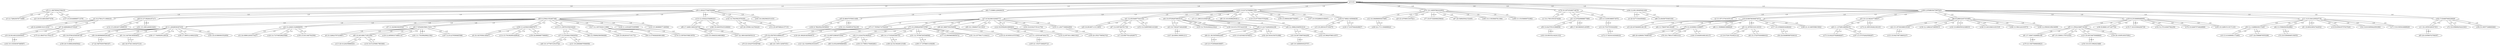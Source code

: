 graph {
n0 [label="n0 (0.0)"];
n1 [label="n1 (14.178515553474426)"];
n2 [label="n2 (13.357137441635132)"];
n3 [label="n3 (19.572917819023132)"];
n4 [label="n4 (20.52771544456482)"];
n5 [label="n5 (12.728025078773499)"];
n6 [label="n6 (10.326623797416687)"];
n7 [label="n7 (22.548794507980347)"];
n8 [label="n8 (16.18276584148407)"];
n9 [label="n9 (11.24048936367035)"];
n10 [label="n10 (13.414406061172485)"];
n11 [label="n11 (16.16550326347351)"];
n12 [label="n12 (16.384896993637085)"];
n13 [label="n13 (11.125351667404175)"];
n14 [label="n14 (16.75337553024292)"];
n15 [label="n15 (19.29034197330475)"];
n16 [label="n16 (16.06735897064209)"];
n17 [label="n17 (18.958778142929077)"];
n18 [label="n18 (8.906769394874573)"];
n19 [label="n19 (16.941463232040405)"];
n20 [label="n20 (23.25769031047821)"];
n21 [label="n21 (14.095725893974304)"];
n22 [label="n22 (15.197304368019104)"];
n23 [label="n23 (19.531460165977478)"];
n24 [label="n24 (12.262813329696655)"];
n25 [label="n25 (20.355961322784424)"];
n26 [label="n26 (8.420688152313232)"];
n27 [label="n27 (6.542380332946777)"];
n28 [label="n28 (11.127408146858215)"];
n29 [label="n29 (16.691867113113403)"];
n30 [label="n30 (13.23243761062622)"];
n31 [label="n31 (6.275612711906433)"];
n32 [label="n32 (24.089812636375427)"];
n33 [label="n33 (20.047464609146118)"];
n34 [label="n34 (23.57295846939087)"];
n35 [label="n35 (11.490785002708435)"];
n36 [label="n36 (13.221722602844238)"];
n37 [label="n37 (13.531944155693054)"];
n38 [label="n38 (16.282281637191772)"];
n39 [label="n39 (1.6042377948760986)"];
n40 [label="n40 (19.32680654525757)"];
n41 [label="n41 (12.853546977043152)"];
n42 [label="n42 (20.974411845207214)"];
n43 [label="n43 (16.736320734024048)"];
n44 [label="n44 (10.670392870903015)"];
n45 [label="n45 (8.460470795631409)"];
n46 [label="n46 (16.147794723510742)"];
n47 [label="n47 (8.448848843574524)"];
n48 [label="n48 (9.127158284187317)"];
n49 [label="n49 (12.396823048591614)"];
n50 [label="n50 (12.132888436317444)"];
n51 [label="n51 (12.676269888877869)"];
n52 [label="n52 (16.870632529258728)"];
n53 [label="n53 (10.121362447738647)"];
n54 [label="n54 (24.644885897636414)"];
n55 [label="n55 (13.323853969573975)"];
n56 [label="n56 (18.66096806526184)"];
n57 [label="n57 (11.8230619430542)"];
n58 [label="n58 (14.622705101966858)"];
n59 [label="n59 (13.574928283691406)"];
n60 [label="n60 (12.558082580566406)"];
n61 [label="n61 (14.144708156585693)"];
n62 [label="n62 (13.55884563922882)"];
n63 [label="n63 (7.854406356811523)"];
n64 [label="n64 (13.76605749130249)"];
n65 [label="n65 (20.418566703796387)"];
n66 [label="n66 (20.429609179496765)"];
n67 [label="n67 (14.0387464761734)"];
n68 [label="n68 (14.65220856666565)"];
n69 [label="n69 (4.255621552467346)"];
n70 [label="n70 (23.43425703048706)"];
n71 [label="n71 (11.28933310508728)"];
n72 [label="n72 (16.059808254241943)"];
n73 [label="n73 (17.705562710762024)"];
n74 [label="n74 (19.535648465156555)"];
n75 [label="n75 (10.256962656974792)"];
n76 [label="n76 (22.050795316696167)"];
n77 [label="n77 (19.871926069259644)"];
n78 [label="n78 (18.178614735603333)"];
n79 [label="n79 (14.323099613189697)"];
n80 [label="n80 (10.161450982093811)"];
n81 [label="n81 (17.349471926689148)"];
n82 [label="n82 (24.13051128387451)"];
n83 [label="n83 (31.572079300880432)"];
n84 [label="n84 (21.36150550842285)"];
n85 [label="n85 (10.401496171951294)"];
n86 [label="n86 (11.509866833686829)"];
n87 [label="n87 (20.548925042152405)"];
n88 [label="n88 (17.801960945129395)"];
n89 [label="n89 (14.60458755493164)"];
n90 [label="n90 (9.266032457351685)"];
n91 [label="n91 (18.883236527442932)"];
n92 [label="n92 (7.039881229400635)"];
n93 [label="n93 (12.387803316116333)"];
n94 [label="n94 (14.117335200309753)"];
n95 [label="n95 (11.050223469734192)"];
n96 [label="n96 (17.446813464164734)"];
n97 [label="n97 (15.339001178741455)"];
n98 [label="n98 (20.36887550354004)"];
n99 [label="n99 (16.139480471611023)"];
n100 [label="n100 (6.25338089466095)"];
n101 [label="n101 (12.767667293548584)"];
n102 [label="n102 (18.59629786014557)"];
n103 [label="n103 (15.02538251876831)"];
n104 [label="n104 (15.799931764602661)"];
n105 [label="n105 (21.19167184829712)"];
n106 [label="n106 (8.666611671447754)"];
n107 [label="n107 (24.55668878555298)"];
n108 [label="n108 (13.223920106887817)"];
n109 [label="n109 (20.35527789592743)"];
n110 [label="n110 (12.454422354698181)"];
n111 [label="n111 (4.513441205024719)"];
n112 [label="n112 (25.69708824157715)"];
n113 [label="n113 (20.41220259666443)"];
n114 [label="n114 (15.791092991828918)"];
n115 [label="n115 (11.258793354034424)"];
n116 [label="n116 (18.512558817863464)"];
n117 [label="n117 (19.335660934448242)"];
n118 [label="n118 (8.950435757637024)"];
n119 [label="n119 (15.67755937576294)"];
n120 [label="n120 (20.360281825065613)"];
n121 [label="n121 (22.332095623016357)"];
n122 [label="n122 (9.835920810699463)"];
n123 [label="n123 (16.491546750068665)"];
n124 [label="n124 (16.81923735141754)"];
n125 [label="n125 (14.701043844223022)"];
n126 [label="n126 (14.733746528625488)"];
n127 [label="n127 (12.10074520111084)"];
n128 [label="n128 (11.419328570365906)"];
n129 [label="n129 (17.81979262828827)"];
n130 [label="n130 (21.815450310707092)"];
n131 [label="n131 (19.208468079566956)"];
n132 [label="n132 (15.438164710998535)"];
n133 [label="n133 (19.942749738693237)"];
n134 [label="n134 (12.957301139831543)"];
n135 [label="n135 (7.341433644294739)"];
n136 [label="n136 (20.18395185470581)"];
n137 [label="n137 (15.834488868713379)"];
n138 [label="n138 (12.126623272895813)"];
n139 [label="n139 (12.695693373680115)"];
n140 [label="n140 (10.689455032348633)"];
n141 [label="n141 (6.8103859424591064)"];
n142 [label="n142 (14.76435923576355)"];
n143 [label="n143 (15.360889077186584)"];
n144 [label="n144 (19.103049397468567)"];
n145 [label="n145 (3.0107327699661255)"];
n146 [label="n146 (15.644091606140137)"];
n147 [label="n147 (26.80941390991211)"];
n148 [label="n148 (13.443184614181519)"];
n149 [label="n149 (16.015137672424316)"];
n150 [label="n150 (15.990043997764587)"];
n151 [label="n151 (10.146597862243652)"];
n152 [label="n152 (12.372140407562256)"];
n153 [label="n153 (14.529955983161926)"];
n154 [label="n154 (18.43313992023468)"];
n155 [label="n155 (11.20477306842804)"];
n156 [label="n156 (20.514966249465942)"];
n157 [label="n157 (10.535289645195007)"];
n158 [label="n158 (24.89068877696991)"];
n159 [label="n159 (15.8313467502594)"];
n160 [label="n160 (14.115039467811584)"];
n161 [label="n161 (11.754399299621582)"];
n162 [label="n162 (7.834687948226929)"];
n163 [label="n163 (18.000352144241333)"];
n164 [label="n164 (9.746821165084839)"];
n165 [label="n165 (19.344625234603882)"];
n166 [label="n166 (18.284555435180664)"];
n167 [label="n167 (22.369102835655212)"];
n168 [label="n168 (9.786209225654602)"];
n169 [label="n169 (22.17111384868622)"];
n170 [label="n170 (21.93675696849823)"];
n171 [label="n171 (5.913505434989929)"];
n172 [label="n172 (17.84343183040619)"];
n173 [label="n173 (14.642257928848267)"];
n174 [label="n174 (21.695330262184143)"];
n175 [label="n175 (21.98457431793213)"];
n176 [label="n176 (10.626075744628906)"];
n177 [label="n177 (12.90056836605072)"];
n178 [label="n178 (10.307535290718079)"];
n179 [label="n179 (13.587654709815979)"];
n180 [label="n180 (17.74409294128418)"];
n181 [label="n181 (15.16812264919281)"];
n182 [label="n182 (9.190577268600464)"];
n183 [label="n183 (16.43825602531433)"];
n184 [label="n184 (12.801190495491028)"];
n185 [label="n185 (17.080512166023254)"];
n186 [label="n186 (22.52149248123169)"];
n187 [label="n187 (12.612278580665588)"];
n188 [label="n188 (13.5841224193573)"];
n189 [label="n189 (2.8548630475997925)"];
n190 [label="n190 (17.35788631439209)"];
n191 [label="n191 (14.337784171104431)"];
n192 [label="n192 (20.54343354701996)"];
n193 [label="n193 (18.433860063552856)"];
n194 [label="n194 (10.154499530792236)"];
n195 [label="n195 (19.328915119171143)"];
n196 [label="n196 (13.153356909751892)"];
n197 [label="n197 (13.574702620506287)"];
n198 [label="n198 (21.411665558815002)"];
n199 [label="n199 (12.058363199234009)"];
n0 -- n178 [weight=1.0 label=1.0];
n0 -- n184 [weight=1.0 label=1.0];
n0 -- n0 [weight=1.0 label=1.0];
n0 -- n151 [weight=1.0 label=1.0];
n0 -- n35 [weight=1.0 label=1.0];
n0 -- n39 [weight=1.0 label=1.0];
n0 -- n92 [weight=1.0 label=1.0];
n0 -- n145 [weight=1.0 label=1.0];
n0 -- n0 [weight=1.0 label=1.0];
n0 -- n189 [weight=1.0 label=1.0];
n1 -- n178 [weight=1.0 label=1.0];
n2 -- n189 [weight=1.0 label=1.0];
n3 -- n93 [weight=1.0 label=1.0];
n4 -- n184 [weight=1.0 label=1.0];
n5 -- n35 [weight=1.0 label=1.0];
n6 -- n63 [weight=1.0 label=1.0];
n7 -- n56 [weight=1.0 label=1.0];
n8 -- n108 [weight=1.0 label=1.0];
n9 -- n185 [weight=1.0 label=1.0];
n9 -- n180 [weight=1.0 label=1.0];
n9 -- n56 [weight=1.0 label=1.0];
n9 -- n193 [weight=1.0 label=1.0];
n9 -- n61 [weight=1.0 label=1.0];
n9 -- n52 [weight=1.0 label=1.0];
n9 -- n69 [weight=1.0 label=1.0];
n10 -- n50 [weight=1.0 label=1.0];
n11 -- n162 [weight=1.0 label=1.0];
n11 -- n65 [weight=1.0 label=1.0];
n12 -- n169 [weight=1.0 label=1.0];
n12 -- n151 [weight=1.0 label=1.0];
n13 -- n122 [weight=1.0 label=1.0];
n13 -- n105 [weight=1.0 label=1.0];
n14 -- n172 [weight=1.0 label=1.0];
n14 -- n55 [weight=1.0 label=1.0];
n15 -- n164 [weight=1.0 label=1.0];
n16 -- n40 [weight=1.0 label=1.0];
n16 -- n49 [weight=1.0 label=1.0];
n17 -- n67 [weight=1.0 label=1.0];
n18 -- n93 [weight=1.0 label=1.0];
n18 -- n64 [weight=1.0 label=1.0];
n18 -- n86 [weight=1.0 label=1.0];
n18 -- n198 [weight=1.0 label=1.0];
n18 -- n189 [weight=1.0 label=1.0];
n18 -- n79 [weight=1.0 label=1.0];
n18 -- n117 [weight=1.0 label=1.0];
n18 -- n33 [weight=1.0 label=1.0];
n19 -- n144 [weight=1.0 label=1.0];
n19 -- n47 [weight=1.0 label=1.0];
n20 -- n151 [weight=1.0 label=1.0];
n21 -- n75 [weight=1.0 label=1.0];
n21 -- n121 [weight=1.0 label=1.0];
n22 -- n133 [weight=1.0 label=1.0];
n22 -- n90 [weight=1.0 label=1.0];
n23 -- n35 [weight=1.0 label=1.0];
n24 -- n69 [weight=1.0 label=1.0];
n24 -- n32 [weight=1.0 label=1.0];
n24 -- n126 [weight=1.0 label=1.0];
n24 -- n159 [weight=1.0 label=1.0];
n25 -- n142 [weight=1.0 label=1.0];
n26 -- n31 [weight=1.0 label=1.0];
n27 -- n124 [weight=1.0 label=1.0];
n27 -- n99 [weight=1.0 label=1.0];
n27 -- n122 [weight=1.0 label=1.0];
n27 -- n145 [weight=1.0 label=1.0];
n27 -- n73 [weight=1.0 label=1.0];
n27 -- n155 [weight=1.0 label=1.0];
n27 -- n98 [weight=1.0 label=1.0];
n27 -- n75 [weight=1.0 label=1.0];
n28 -- n197 [weight=1.0 label=1.0];
n28 -- n173 [weight=1.0 label=1.0];
n28 -- n53 [weight=1.0 label=1.0];
n29 -- n41 [weight=1.0 label=1.0];
n30 -- n75 [weight=1.0 label=1.0];
n30 -- n104 [weight=1.0 label=1.0];
n30 -- n68 [weight=1.0 label=1.0];
n31 -- n39 [weight=1.0 label=1.0];
n31 -- n26 [weight=1.0 label=1.0];
n31 -- n47 [weight=1.0 label=1.0];
n32 -- n24 [weight=1.0 label=1.0];
n33 -- n18 [weight=1.0 label=1.0];
n34 -- n84 [weight=1.0 label=1.0];
n35 -- n23 [weight=1.0 label=1.0];
n35 -- n0 [weight=1.0 label=1.0];
n35 -- n137 [weight=1.0 label=1.0];
n35 -- n5 [weight=1.0 label=1.0];
n36 -- n71 [weight=1.0 label=1.0];
n36 -- n192 [weight=1.0 label=1.0];
n36 -- n103 [weight=1.0 label=1.0];
n36 -- n84 [weight=1.0 label=1.0];
n37 -- n115 [weight=1.0 label=1.0];
n37 -- n46 [weight=1.0 label=1.0];
n37 -- n131 [weight=1.0 label=1.0];
n38 -- n127 [weight=1.0 label=1.0];
n39 -- n0 [weight=1.0 label=1.0];
n39 -- n183 [weight=1.0 label=1.0];
n39 -- n69 [weight=1.0 label=1.0];
n39 -- n48 [weight=1.0 label=1.0];
n39 -- n31 [weight=1.0 label=1.0];
n39 -- n110 [weight=1.0 label=1.0];
n39 -- n142 [weight=1.0 label=1.0];
n40 -- n16 [weight=1.0 label=1.0];
n41 -- n29 [weight=1.0 label=1.0];
n41 -- n145 [weight=1.0 label=1.0];
n41 -- n67 [weight=1.0 label=1.0];
n41 -- n153 [weight=1.0 label=1.0];
n42 -- n61 [weight=1.0 label=1.0];
n43 -- n44 [weight=1.0 label=1.0];
n43 -- n147 [weight=1.0 label=1.0];
n44 -- n43 [weight=1.0 label=1.0];
n44 -- n145 [weight=1.0 label=1.0];
n44 -- n149 [weight=1.0 label=1.0];
n44 -- n125 [weight=1.0 label=1.0];
n45 -- n168 [weight=1.0 label=1.0];
n45 -- n92 [weight=1.0 label=1.0];
n45 -- n194 [weight=1.0 label=1.0];
n46 -- n37 [weight=1.0 label=1.0];
n47 -- n31 [weight=1.0 label=1.0];
n47 -- n175 [weight=1.0 label=1.0];
n47 -- n19 [weight=1.0 label=1.0];
n48 -- n39 [weight=1.0 label=1.0];
n48 -- n181 [weight=1.0 label=1.0];
n48 -- n132 [weight=1.0 label=1.0];
n49 -- n102 [weight=1.0 label=1.0];
n49 -- n71 [weight=1.0 label=1.0];
n49 -- n16 [weight=1.0 label=1.0];
n50 -- n10 [weight=1.0 label=1.0];
n50 -- n111 [weight=1.0 label=1.0];
n50 -- n107 [weight=1.0 label=1.0];
n51 -- n178 [weight=1.0 label=1.0];
n51 -- n58 [weight=1.0 label=1.0];
n51 -- n88 [weight=1.0 label=1.0];
n52 -- n156 [weight=1.0 label=1.0];
n52 -- n9 [weight=1.0 label=1.0];
n53 -- n28 [weight=1.0 label=1.0];
n53 -- n189 [weight=1.0 label=1.0];
n53 -- n174 [weight=1.0 label=1.0];
n54 -- n117 [weight=1.0 label=1.0];
n55 -- n178 [weight=1.0 label=1.0];
n55 -- n14 [weight=1.0 label=1.0];
n56 -- n7 [weight=1.0 label=1.0];
n56 -- n9 [weight=1.0 label=1.0];
n57 -- n69 [weight=1.0 label=1.0];
n58 -- n51 [weight=1.0 label=1.0];
n58 -- n163 [weight=1.0 label=1.0];
n59 -- n127 [weight=1.0 label=1.0];
n60 -- n115 [weight=1.0 label=1.0];
n61 -- n9 [weight=1.0 label=1.0];
n61 -- n42 [weight=1.0 label=1.0];
n62 -- n111 [weight=1.0 label=1.0];
n62 -- n74 [weight=1.0 label=1.0];
n63 -- n139 [weight=1.0 label=1.0];
n63 -- n69 [weight=1.0 label=1.0];
n63 -- n6 [weight=1.0 label=1.0];
n63 -- n161 [weight=1.0 label=1.0];
n63 -- n85 [weight=1.0 label=1.0];
n63 -- n187 [weight=1.0 label=1.0];
n64 -- n18 [weight=1.0 label=1.0];
n65 -- n11 [weight=1.0 label=1.0];
n66 -- n79 [weight=1.0 label=1.0];
n67 -- n17 [weight=1.0 label=1.0];
n67 -- n41 [weight=1.0 label=1.0];
n68 -- n30 [weight=1.0 label=1.0];
n69 -- n108 [weight=1.0 label=1.0];
n69 -- n128 [weight=1.0 label=1.0];
n69 -- n9 [weight=1.0 label=1.0];
n69 -- n39 [weight=1.0 label=1.0];
n69 -- n127 [weight=1.0 label=1.0];
n69 -- n63 [weight=1.0 label=1.0];
n69 -- n57 [weight=1.0 label=1.0];
n69 -- n143 [weight=1.0 label=1.0];
n69 -- n24 [weight=1.0 label=1.0];
n69 -- n115 [weight=1.0 label=1.0];
n70 -- n76 [weight=1.0 label=1.0];
n71 -- n49 [weight=1.0 label=1.0];
n71 -- n36 [weight=1.0 label=1.0];
n71 -- n145 [weight=1.0 label=1.0];
n72 -- n162 [weight=1.0 label=1.0];
n73 -- n120 [weight=1.0 label=1.0];
n73 -- n27 [weight=1.0 label=1.0];
n73 -- n76 [weight=1.0 label=1.0];
n74 -- n62 [weight=1.0 label=1.0];
n75 -- n30 [weight=1.0 label=1.0];
n75 -- n94 [weight=1.0 label=1.0];
n75 -- n101 [weight=1.0 label=1.0];
n75 -- n21 [weight=1.0 label=1.0];
n75 -- n191 [weight=1.0 label=1.0];
n75 -- n27 [weight=1.0 label=1.0];
n75 -- n177 [weight=1.0 label=1.0];
n76 -- n82 [weight=1.0 label=1.0];
n76 -- n70 [weight=1.0 label=1.0];
n76 -- n73 [weight=1.0 label=1.0];
n77 -- n151 [weight=1.0 label=1.0];
n78 -- n79 [weight=1.0 label=1.0];
n79 -- n78 [weight=1.0 label=1.0];
n79 -- n66 [weight=1.0 label=1.0];
n79 -- n146 [weight=1.0 label=1.0];
n79 -- n18 [weight=1.0 label=1.0];
n80 -- n145 [weight=1.0 label=1.0];
n81 -- n95 [weight=1.0 label=1.0];
n81 -- n170 [weight=1.0 label=1.0];
n82 -- n76 [weight=1.0 label=1.0];
n83 -- n93 [weight=1.0 label=1.0];
n84 -- n36 [weight=1.0 label=1.0];
n84 -- n34 [weight=1.0 label=1.0];
n85 -- n63 [weight=1.0 label=1.0];
n85 -- n116 [weight=1.0 label=1.0];
n85 -- n113 [weight=1.0 label=1.0];
n86 -- n18 [weight=1.0 label=1.0];
n87 -- n151 [weight=1.0 label=1.0];
n88 -- n51 [weight=1.0 label=1.0];
n89 -- n184 [weight=1.0 label=1.0];
n90 -- n22 [weight=1.0 label=1.0];
n90 -- n189 [weight=1.0 label=1.0];
n90 -- n199 [weight=1.0 label=1.0];
n90 -- n188 [weight=1.0 label=1.0];
n90 -- n138 [weight=1.0 label=1.0];
n90 -- n140 [weight=1.0 label=1.0];
n90 -- n148 [weight=1.0 label=1.0];
n91 -- n111 [weight=1.0 label=1.0];
n92 -- n0 [weight=1.0 label=1.0];
n92 -- n45 [weight=1.0 label=1.0];
n93 -- n3 [weight=1.0 label=1.0];
n93 -- n83 [weight=1.0 label=1.0];
n93 -- n18 [weight=1.0 label=1.0];
n94 -- n186 [weight=1.0 label=1.0];
n94 -- n75 [weight=1.0 label=1.0];
n95 -- n100 [weight=1.0 label=1.0];
n95 -- n123 [weight=1.0 label=1.0];
n95 -- n81 [weight=1.0 label=1.0];
n95 -- n136 [weight=1.0 label=1.0];
n95 -- n97 [weight=1.0 label=1.0];
n96 -- n110 [weight=1.0 label=1.0];
n96 -- n167 [weight=1.0 label=1.0];
n96 -- n165 [weight=1.0 label=1.0];
n97 -- n95 [weight=1.0 label=1.0];
n98 -- n130 [weight=1.0 label=1.0];
n98 -- n27 [weight=1.0 label=1.0];
n99 -- n27 [weight=1.0 label=1.0];
n100 -- n195 [weight=1.0 label=1.0];
n100 -- n106 [weight=1.0 label=1.0];
n100 -- n189 [weight=1.0 label=1.0];
n100 -- n152 [weight=1.0 label=1.0];
n100 -- n95 [weight=1.0 label=1.0];
n100 -- n135 [weight=1.0 label=1.0];
n100 -- n176 [weight=1.0 label=1.0];
n101 -- n190 [weight=1.0 label=1.0];
n101 -- n75 [weight=1.0 label=1.0];
n102 -- n49 [weight=1.0 label=1.0];
n103 -- n36 [weight=1.0 label=1.0];
n104 -- n30 [weight=1.0 label=1.0];
n105 -- n13 [weight=1.0 label=1.0];
n106 -- n100 [weight=1.0 label=1.0];
n107 -- n50 [weight=1.0 label=1.0];
n108 -- n8 [weight=1.0 label=1.0];
n108 -- n69 [weight=1.0 label=1.0];
n108 -- n158 [weight=1.0 label=1.0];
n108 -- n114 [weight=1.0 label=1.0];
n109 -- n155 [weight=1.0 label=1.0];
n110 -- n39 [weight=1.0 label=1.0];
n110 -- n166 [weight=1.0 label=1.0];
n110 -- n96 [weight=1.0 label=1.0];
n111 -- n141 [weight=1.0 label=1.0];
n111 -- n171 [weight=1.0 label=1.0];
n111 -- n62 [weight=1.0 label=1.0];
n111 -- n50 [weight=1.0 label=1.0];
n111 -- n118 [weight=1.0 label=1.0];
n111 -- n189 [weight=1.0 label=1.0];
n111 -- n91 [weight=1.0 label=1.0];
n112 -- n142 [weight=1.0 label=1.0];
n113 -- n85 [weight=1.0 label=1.0];
n114 -- n108 [weight=1.0 label=1.0];
n115 -- n69 [weight=1.0 label=1.0];
n115 -- n37 [weight=1.0 label=1.0];
n115 -- n60 [weight=1.0 label=1.0];
n116 -- n85 [weight=1.0 label=1.0];
n117 -- n18 [weight=1.0 label=1.0];
n117 -- n54 [weight=1.0 label=1.0];
n118 -- n111 [weight=1.0 label=1.0];
n119 -- n145 [weight=1.0 label=1.0];
n120 -- n73 [weight=1.0 label=1.0];
n121 -- n21 [weight=1.0 label=1.0];
n122 -- n134 [weight=1.0 label=1.0];
n122 -- n13 [weight=1.0 label=1.0];
n122 -- n27 [weight=1.0 label=1.0];
n123 -- n95 [weight=1.0 label=1.0];
n123 -- n154 [weight=1.0 label=1.0];
n124 -- n27 [weight=1.0 label=1.0];
n125 -- n44 [weight=1.0 label=1.0];
n126 -- n24 [weight=1.0 label=1.0];
n127 -- n59 [weight=1.0 label=1.0];
n127 -- n38 [weight=1.0 label=1.0];
n127 -- n179 [weight=1.0 label=1.0];
n127 -- n69 [weight=1.0 label=1.0];
n128 -- n69 [weight=1.0 label=1.0];
n129 -- n164 [weight=1.0 label=1.0];
n130 -- n98 [weight=1.0 label=1.0];
n131 -- n37 [weight=1.0 label=1.0];
n132 -- n48 [weight=1.0 label=1.0];
n133 -- n22 [weight=1.0 label=1.0];
n134 -- n122 [weight=1.0 label=1.0];
n135 -- n100 [weight=1.0 label=1.0];
n136 -- n95 [weight=1.0 label=1.0];
n137 -- n35 [weight=1.0 label=1.0];
n138 -- n90 [weight=1.0 label=1.0];
n139 -- n63 [weight=1.0 label=1.0];
n140 -- n90 [weight=1.0 label=1.0];
n141 -- n111 [weight=1.0 label=1.0];
n142 -- n112 [weight=1.0 label=1.0];
n142 -- n25 [weight=1.0 label=1.0];
n142 -- n39 [weight=1.0 label=1.0];
n143 -- n69 [weight=1.0 label=1.0];
n144 -- n19 [weight=1.0 label=1.0];
n145 -- n157 [weight=1.0 label=1.0];
n145 -- n119 [weight=1.0 label=1.0];
n145 -- n44 [weight=1.0 label=1.0];
n145 -- n0 [weight=1.0 label=1.0];
n145 -- n80 [weight=1.0 label=1.0];
n145 -- n164 [weight=1.0 label=1.0];
n145 -- n41 [weight=1.0 label=1.0];
n145 -- n71 [weight=1.0 label=1.0];
n145 -- n27 [weight=1.0 label=1.0];
n145 -- n150 [weight=1.0 label=1.0];
n146 -- n79 [weight=1.0 label=1.0];
n147 -- n43 [weight=1.0 label=1.0];
n148 -- n90 [weight=1.0 label=1.0];
n149 -- n44 [weight=1.0 label=1.0];
n150 -- n145 [weight=1.0 label=1.0];
n151 -- n0 [weight=1.0 label=1.0];
n151 -- n12 [weight=1.0 label=1.0];
n151 -- n20 [weight=1.0 label=1.0];
n151 -- n196 [weight=1.0 label=1.0];
n151 -- n160 [weight=1.0 label=1.0];
n151 -- n77 [weight=1.0 label=1.0];
n151 -- n87 [weight=1.0 label=1.0];
n152 -- n100 [weight=1.0 label=1.0];
n153 -- n41 [weight=1.0 label=1.0];
n154 -- n123 [weight=1.0 label=1.0];
n155 -- n27 [weight=1.0 label=1.0];
n155 -- n109 [weight=1.0 label=1.0];
n156 -- n52 [weight=1.0 label=1.0];
n157 -- n145 [weight=1.0 label=1.0];
n158 -- n108 [weight=1.0 label=1.0];
n159 -- n24 [weight=1.0 label=1.0];
n160 -- n151 [weight=1.0 label=1.0];
n161 -- n63 [weight=1.0 label=1.0];
n162 -- n11 [weight=1.0 label=1.0];
n162 -- n72 [weight=1.0 label=1.0];
n162 -- n189 [weight=1.0 label=1.0];
n162 -- n182 [weight=1.0 label=1.0];
n163 -- n58 [weight=1.0 label=1.0];
n164 -- n145 [weight=1.0 label=1.0];
n164 -- n15 [weight=1.0 label=1.0];
n164 -- n129 [weight=1.0 label=1.0];
n165 -- n96 [weight=1.0 label=1.0];
n166 -- n110 [weight=1.0 label=1.0];
n167 -- n96 [weight=1.0 label=1.0];
n168 -- n45 [weight=1.0 label=1.0];
n169 -- n12 [weight=1.0 label=1.0];
n170 -- n81 [weight=1.0 label=1.0];
n171 -- n111 [weight=1.0 label=1.0];
n172 -- n14 [weight=1.0 label=1.0];
n173 -- n28 [weight=1.0 label=1.0];
n174 -- n53 [weight=1.0 label=1.0];
n175 -- n47 [weight=1.0 label=1.0];
n176 -- n100 [weight=1.0 label=1.0];
n177 -- n75 [weight=1.0 label=1.0];
n178 -- n0 [weight=1.0 label=1.0];
n178 -- n1 [weight=1.0 label=1.0];
n178 -- n51 [weight=1.0 label=1.0];
n178 -- n55 [weight=1.0 label=1.0];
n179 -- n127 [weight=1.0 label=1.0];
n180 -- n9 [weight=1.0 label=1.0];
n181 -- n48 [weight=1.0 label=1.0];
n182 -- n162 [weight=1.0 label=1.0];
n183 -- n39 [weight=1.0 label=1.0];
n184 -- n89 [weight=1.0 label=1.0];
n184 -- n4 [weight=1.0 label=1.0];
n184 -- n0 [weight=1.0 label=1.0];
n185 -- n9 [weight=1.0 label=1.0];
n186 -- n94 [weight=1.0 label=1.0];
n187 -- n63 [weight=1.0 label=1.0];
n188 -- n90 [weight=1.0 label=1.0];
n189 -- n2 [weight=1.0 label=1.0];
n189 -- n100 [weight=1.0 label=1.0];
n189 -- n0 [weight=1.0 label=1.0];
n189 -- n111 [weight=1.0 label=1.0];
n189 -- n162 [weight=1.0 label=1.0];
n189 -- n90 [weight=1.0 label=1.0];
n189 -- n18 [weight=1.0 label=1.0];
n189 -- n53 [weight=1.0 label=1.0];
n190 -- n101 [weight=1.0 label=1.0];
n191 -- n75 [weight=1.0 label=1.0];
n192 -- n36 [weight=1.0 label=1.0];
n193 -- n9 [weight=1.0 label=1.0];
n194 -- n45 [weight=1.0 label=1.0];
n195 -- n100 [weight=1.0 label=1.0];
n196 -- n151 [weight=1.0 label=1.0];
n197 -- n28 [weight=1.0 label=1.0];
n198 -- n18 [weight=1.0 label=1.0];
n199 -- n90 [weight=1.0 label=1.0];
}
